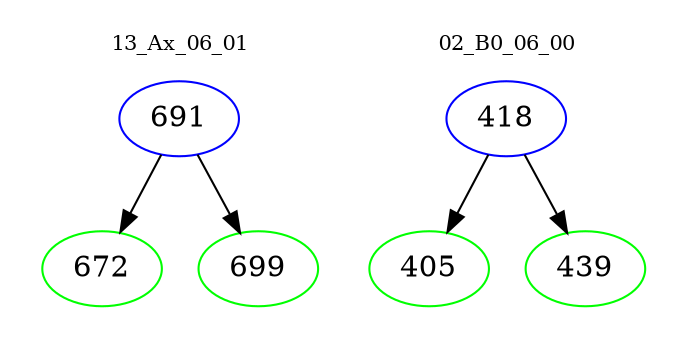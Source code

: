digraph{
subgraph cluster_0 {
color = white
label = "13_Ax_06_01";
fontsize=10;
T0_691 [label="691", color="blue"]
T0_691 -> T0_672 [color="black"]
T0_672 [label="672", color="green"]
T0_691 -> T0_699 [color="black"]
T0_699 [label="699", color="green"]
}
subgraph cluster_1 {
color = white
label = "02_B0_06_00";
fontsize=10;
T1_418 [label="418", color="blue"]
T1_418 -> T1_405 [color="black"]
T1_405 [label="405", color="green"]
T1_418 -> T1_439 [color="black"]
T1_439 [label="439", color="green"]
}
}
